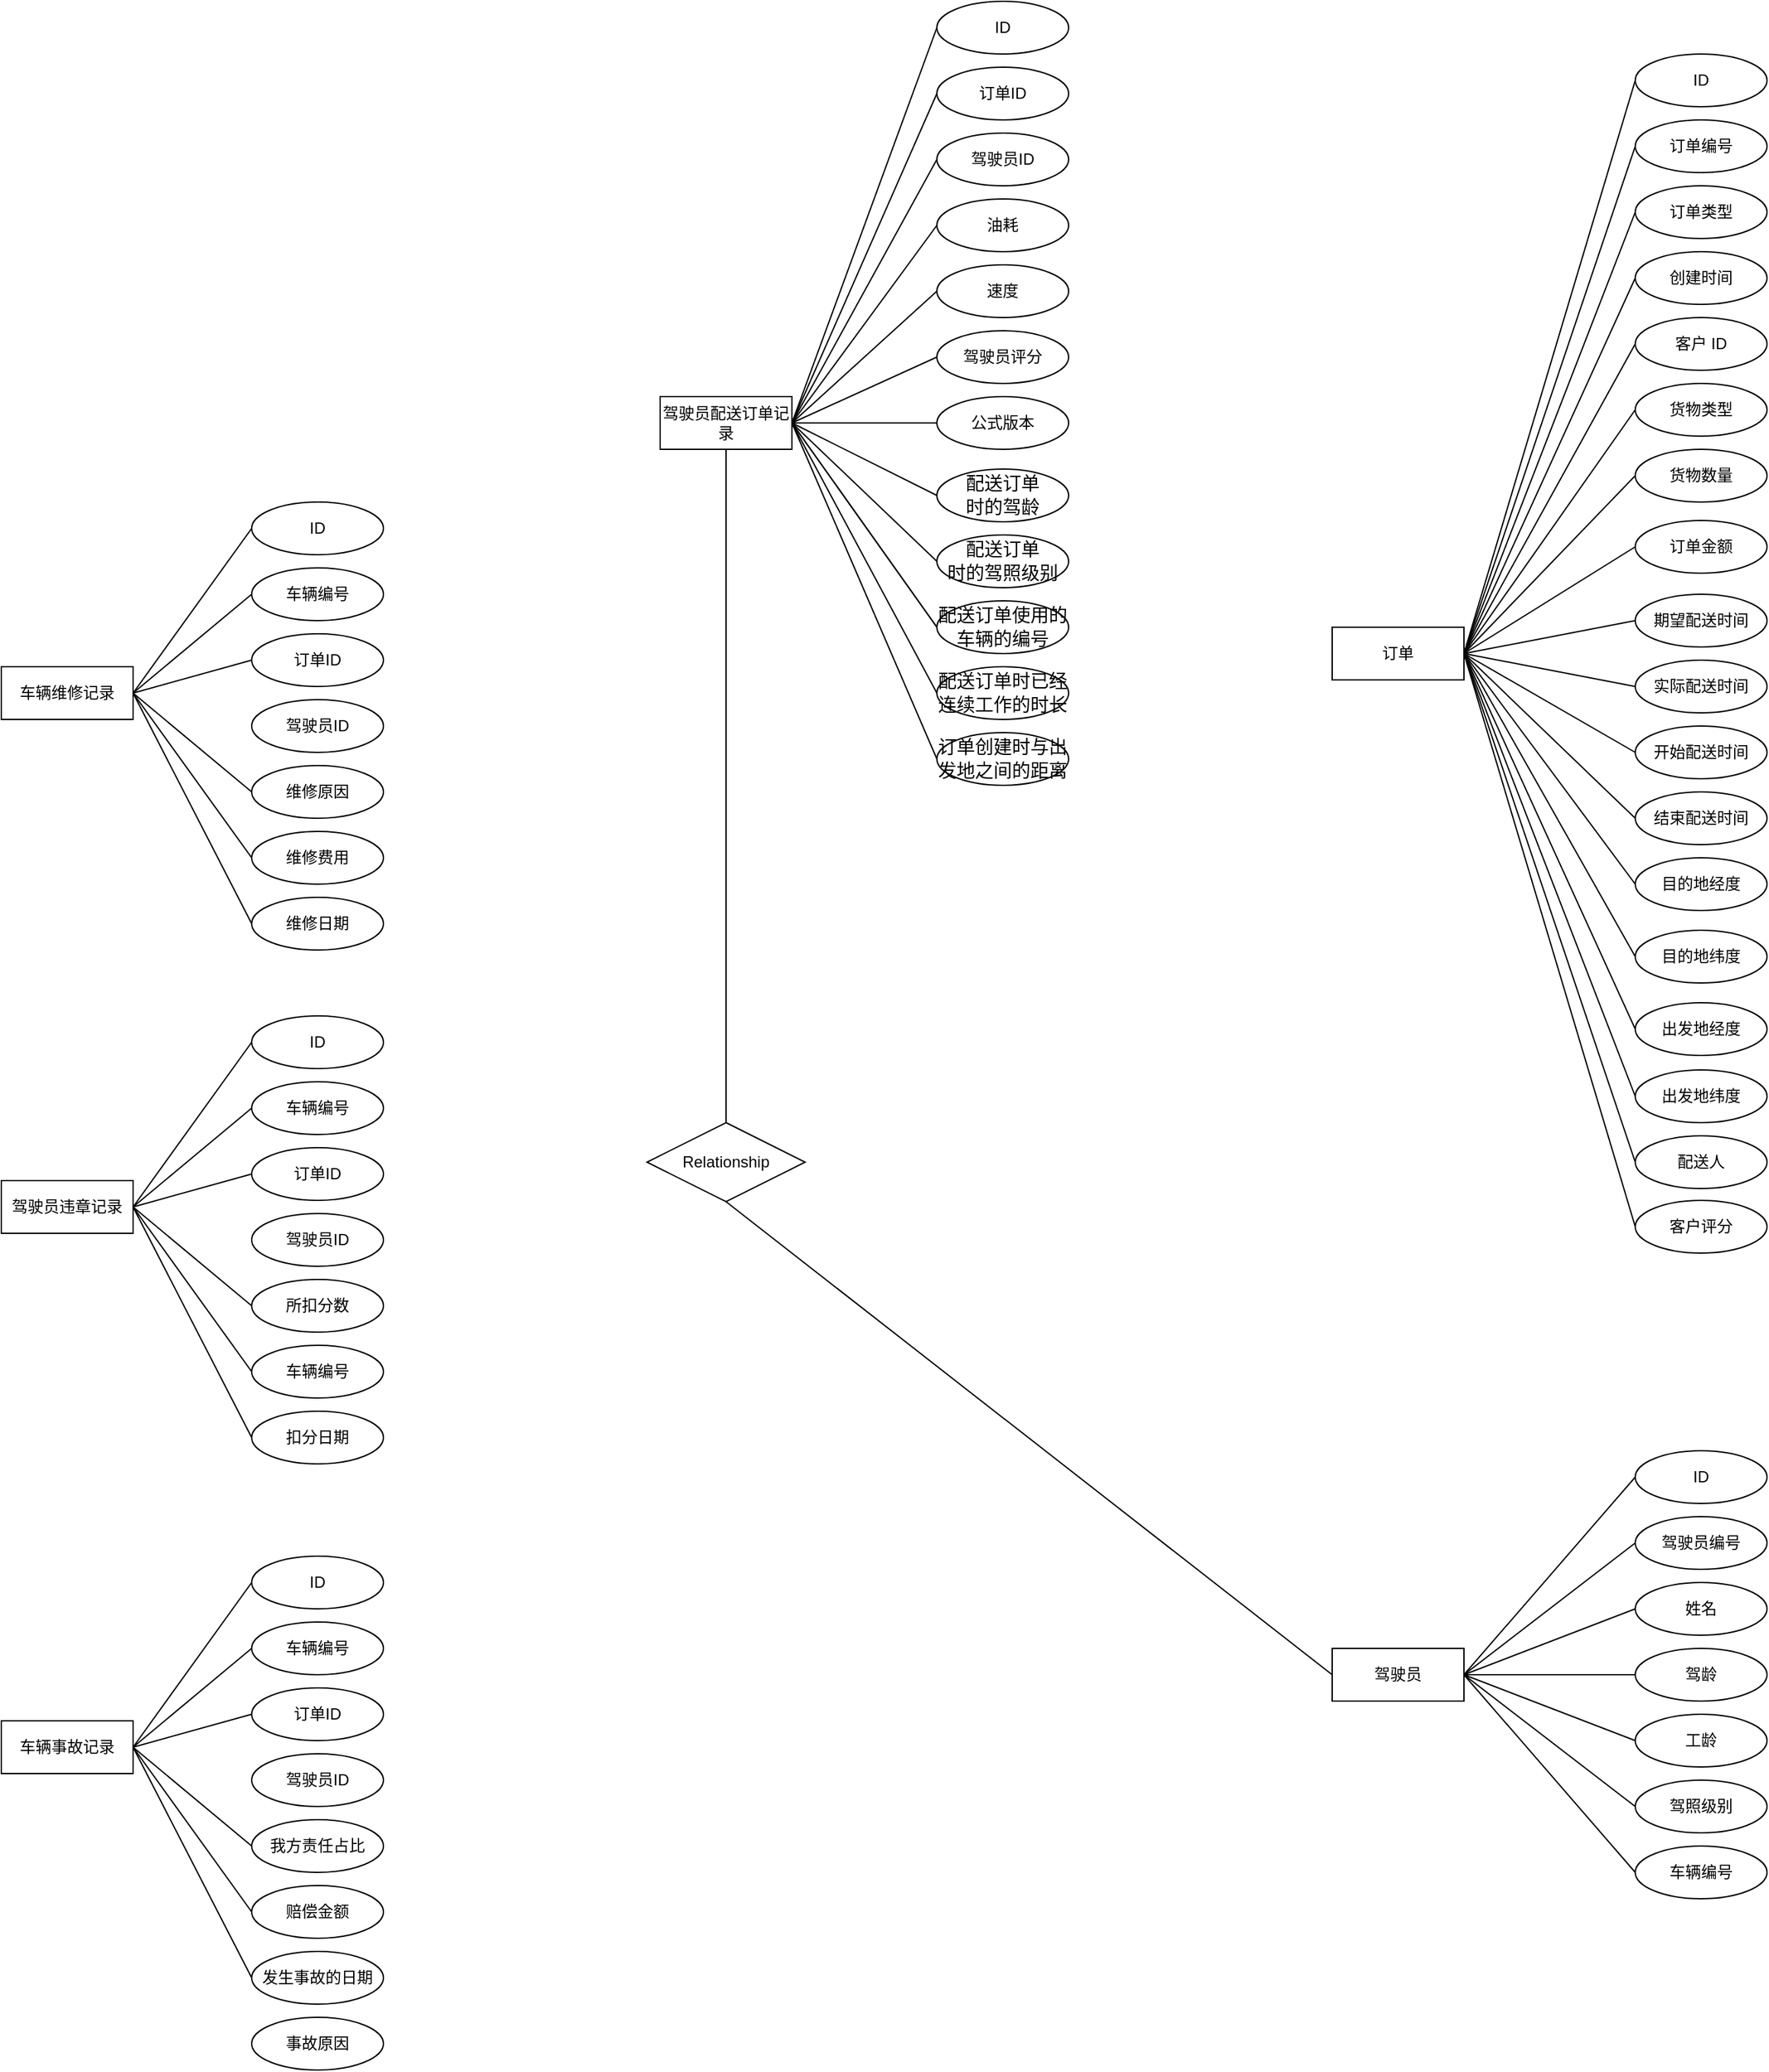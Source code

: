 <mxfile version="13.4.6" type="github">
  <diagram id="TTvSSglgLCxyG-pp4QgG" name="Page-1">
    <mxGraphModel dx="3530" dy="1754" grid="1" gridSize="10" guides="1" tooltips="1" connect="1" arrows="1" fold="1" page="1" pageScale="1" pageWidth="827" pageHeight="1169" math="0" shadow="0">
      <root>
        <mxCell id="0" />
        <mxCell id="1" parent="0" />
        <mxCell id="wChaM4UhZpYK5YsZdDve-71" value="Relationship" style="shape=rhombus;perimeter=rhombusPerimeter;whiteSpace=wrap;html=1;align=center;" vertex="1" parent="1">
          <mxGeometry x="-190" y="1001" width="120" height="60" as="geometry" />
        </mxCell>
        <mxCell id="wChaM4UhZpYK5YsZdDve-72" value="" style="endArrow=none;html=1;rounded=0;exitX=0.5;exitY=1;exitDx=0;exitDy=0;entryX=0.5;entryY=0;entryDx=0;entryDy=0;" edge="1" parent="1" source="wChaM4UhZpYK5YsZdDve-41" target="wChaM4UhZpYK5YsZdDve-71">
          <mxGeometry relative="1" as="geometry">
            <mxPoint x="-250" y="840" as="sourcePoint" />
            <mxPoint x="-90" y="840" as="targetPoint" />
          </mxGeometry>
        </mxCell>
        <mxCell id="wChaM4UhZpYK5YsZdDve-73" value="" style="endArrow=none;html=1;rounded=0;exitX=0.5;exitY=1;exitDx=0;exitDy=0;entryX=0;entryY=0.5;entryDx=0;entryDy=0;" edge="1" parent="1" source="wChaM4UhZpYK5YsZdDve-71" target="wChaM4UhZpYK5YsZdDve-1">
          <mxGeometry relative="1" as="geometry">
            <mxPoint x="-120" y="1200" as="sourcePoint" />
            <mxPoint x="40" y="1200" as="targetPoint" />
          </mxGeometry>
        </mxCell>
        <mxCell id="wChaM4UhZpYK5YsZdDve-75" value="车辆维修记录" style="whiteSpace=wrap;html=1;align=center;" vertex="1" parent="1">
          <mxGeometry x="-680" y="655" width="100" height="40" as="geometry" />
        </mxCell>
        <mxCell id="wChaM4UhZpYK5YsZdDve-77" value="" style="endArrow=none;html=1;rounded=0;entryX=0;entryY=0.5;entryDx=0;entryDy=0;exitX=1;exitY=0.5;exitDx=0;exitDy=0;" edge="1" parent="1" source="wChaM4UhZpYK5YsZdDve-75" target="wChaM4UhZpYK5YsZdDve-76">
          <mxGeometry relative="1" as="geometry">
            <mxPoint x="-630" y="780" as="sourcePoint" />
            <mxPoint x="-470" y="780" as="targetPoint" />
          </mxGeometry>
        </mxCell>
        <mxCell id="wChaM4UhZpYK5YsZdDve-85" value="" style="endArrow=none;html=1;rounded=0;entryX=0;entryY=0.5;entryDx=0;entryDy=0;exitX=1;exitY=0.5;exitDx=0;exitDy=0;" edge="1" parent="1" source="wChaM4UhZpYK5YsZdDve-75" target="wChaM4UhZpYK5YsZdDve-79">
          <mxGeometry relative="1" as="geometry">
            <mxPoint x="-660" y="680" as="sourcePoint" />
            <mxPoint x="-500" y="680" as="targetPoint" />
          </mxGeometry>
        </mxCell>
        <mxCell id="wChaM4UhZpYK5YsZdDve-86" value="" style="endArrow=none;html=1;rounded=0;entryX=0;entryY=0.5;entryDx=0;entryDy=0;exitX=1;exitY=0.5;exitDx=0;exitDy=0;" edge="1" parent="1" source="wChaM4UhZpYK5YsZdDve-75" target="wChaM4UhZpYK5YsZdDve-81">
          <mxGeometry relative="1" as="geometry">
            <mxPoint x="-680" y="680" as="sourcePoint" />
            <mxPoint x="-520" y="680" as="targetPoint" />
          </mxGeometry>
        </mxCell>
        <mxCell id="wChaM4UhZpYK5YsZdDve-87" value="" style="endArrow=none;html=1;rounded=0;entryX=0;entryY=0.5;entryDx=0;entryDy=0;exitX=1;exitY=0.5;exitDx=0;exitDy=0;" edge="1" parent="1" source="wChaM4UhZpYK5YsZdDve-75" target="wChaM4UhZpYK5YsZdDve-82">
          <mxGeometry relative="1" as="geometry">
            <mxPoint x="-660" y="690" as="sourcePoint" />
            <mxPoint x="-500" y="690" as="targetPoint" />
          </mxGeometry>
        </mxCell>
        <mxCell id="wChaM4UhZpYK5YsZdDve-88" value="" style="endArrow=none;html=1;rounded=0;entryX=0;entryY=0.5;entryDx=0;entryDy=0;exitX=1;exitY=0.5;exitDx=0;exitDy=0;" edge="1" parent="1" source="wChaM4UhZpYK5YsZdDve-75" target="wChaM4UhZpYK5YsZdDve-83">
          <mxGeometry relative="1" as="geometry">
            <mxPoint x="-670" y="750" as="sourcePoint" />
            <mxPoint x="-510" y="750" as="targetPoint" />
          </mxGeometry>
        </mxCell>
        <mxCell id="wChaM4UhZpYK5YsZdDve-89" value="" style="endArrow=none;html=1;rounded=0;entryX=0;entryY=0.5;entryDx=0;entryDy=0;exitX=1;exitY=0.5;exitDx=0;exitDy=0;" edge="1" parent="1" source="wChaM4UhZpYK5YsZdDve-75" target="wChaM4UhZpYK5YsZdDve-84">
          <mxGeometry relative="1" as="geometry">
            <mxPoint x="-700" y="790" as="sourcePoint" />
            <mxPoint x="-540" y="790" as="targetPoint" />
          </mxGeometry>
        </mxCell>
        <mxCell id="wChaM4UhZpYK5YsZdDve-90" value="" style="group" vertex="1" connectable="0" parent="1">
          <mxGeometry x="-490" y="530" width="100" height="290" as="geometry" />
        </mxCell>
        <mxCell id="wChaM4UhZpYK5YsZdDve-76" value="ID" style="ellipse;whiteSpace=wrap;html=1;align=center;fontStyle=0;" vertex="1" parent="wChaM4UhZpYK5YsZdDve-90">
          <mxGeometry width="100" height="40" as="geometry" />
        </mxCell>
        <mxCell id="wChaM4UhZpYK5YsZdDve-79" value="车辆编号" style="ellipse;whiteSpace=wrap;html=1;align=center;fontStyle=0;" vertex="1" parent="wChaM4UhZpYK5YsZdDve-90">
          <mxGeometry y="50" width="100" height="40" as="geometry" />
        </mxCell>
        <mxCell id="wChaM4UhZpYK5YsZdDve-81" value="订单ID" style="ellipse;whiteSpace=wrap;html=1;align=center;fontStyle=0;" vertex="1" parent="wChaM4UhZpYK5YsZdDve-90">
          <mxGeometry y="100" width="100" height="40" as="geometry" />
        </mxCell>
        <mxCell id="wChaM4UhZpYK5YsZdDve-105" value="驾驶员ID" style="ellipse;whiteSpace=wrap;html=1;align=center;fontStyle=0;" vertex="1" parent="wChaM4UhZpYK5YsZdDve-90">
          <mxGeometry y="150" width="100" height="40" as="geometry" />
        </mxCell>
        <mxCell id="wChaM4UhZpYK5YsZdDve-91" value="驾驶员违章记录" style="whiteSpace=wrap;html=1;align=center;" vertex="1" parent="1">
          <mxGeometry x="-680" y="1045" width="100" height="40" as="geometry" />
        </mxCell>
        <mxCell id="wChaM4UhZpYK5YsZdDve-92" value="" style="endArrow=none;html=1;rounded=0;entryX=0;entryY=0.5;entryDx=0;entryDy=0;exitX=1;exitY=0.5;exitDx=0;exitDy=0;" edge="1" source="wChaM4UhZpYK5YsZdDve-91" target="wChaM4UhZpYK5YsZdDve-99" parent="1">
          <mxGeometry relative="1" as="geometry">
            <mxPoint x="-630" y="1170" as="sourcePoint" />
            <mxPoint x="-470" y="1170" as="targetPoint" />
          </mxGeometry>
        </mxCell>
        <mxCell id="wChaM4UhZpYK5YsZdDve-93" value="" style="endArrow=none;html=1;rounded=0;entryX=0;entryY=0.5;entryDx=0;entryDy=0;exitX=1;exitY=0.5;exitDx=0;exitDy=0;" edge="1" source="wChaM4UhZpYK5YsZdDve-91" target="wChaM4UhZpYK5YsZdDve-100" parent="1">
          <mxGeometry relative="1" as="geometry">
            <mxPoint x="-660" y="1070" as="sourcePoint" />
            <mxPoint x="-500" y="1070" as="targetPoint" />
          </mxGeometry>
        </mxCell>
        <mxCell id="wChaM4UhZpYK5YsZdDve-94" value="" style="endArrow=none;html=1;rounded=0;entryX=0;entryY=0.5;entryDx=0;entryDy=0;exitX=1;exitY=0.5;exitDx=0;exitDy=0;" edge="1" source="wChaM4UhZpYK5YsZdDve-91" target="wChaM4UhZpYK5YsZdDve-101" parent="1">
          <mxGeometry relative="1" as="geometry">
            <mxPoint x="-680" y="1070" as="sourcePoint" />
            <mxPoint x="-520" y="1070" as="targetPoint" />
          </mxGeometry>
        </mxCell>
        <mxCell id="wChaM4UhZpYK5YsZdDve-95" value="" style="endArrow=none;html=1;rounded=0;entryX=0;entryY=0.5;entryDx=0;entryDy=0;exitX=1;exitY=0.5;exitDx=0;exitDy=0;" edge="1" source="wChaM4UhZpYK5YsZdDve-91" target="wChaM4UhZpYK5YsZdDve-102" parent="1">
          <mxGeometry relative="1" as="geometry">
            <mxPoint x="-660" y="1080" as="sourcePoint" />
            <mxPoint x="-500" y="1080" as="targetPoint" />
          </mxGeometry>
        </mxCell>
        <mxCell id="wChaM4UhZpYK5YsZdDve-96" value="" style="endArrow=none;html=1;rounded=0;entryX=0;entryY=0.5;entryDx=0;entryDy=0;exitX=1;exitY=0.5;exitDx=0;exitDy=0;" edge="1" source="wChaM4UhZpYK5YsZdDve-91" target="wChaM4UhZpYK5YsZdDve-103" parent="1">
          <mxGeometry relative="1" as="geometry">
            <mxPoint x="-670" y="1140" as="sourcePoint" />
            <mxPoint x="-510" y="1140" as="targetPoint" />
          </mxGeometry>
        </mxCell>
        <mxCell id="wChaM4UhZpYK5YsZdDve-97" value="" style="endArrow=none;html=1;rounded=0;entryX=0;entryY=0.5;entryDx=0;entryDy=0;exitX=1;exitY=0.5;exitDx=0;exitDy=0;" edge="1" source="wChaM4UhZpYK5YsZdDve-91" target="wChaM4UhZpYK5YsZdDve-104" parent="1">
          <mxGeometry relative="1" as="geometry">
            <mxPoint x="-700" y="1180" as="sourcePoint" />
            <mxPoint x="-540" y="1180" as="targetPoint" />
          </mxGeometry>
        </mxCell>
        <mxCell id="wChaM4UhZpYK5YsZdDve-98" value="" style="group" vertex="1" connectable="0" parent="1">
          <mxGeometry x="-490" y="920" width="100" height="290" as="geometry" />
        </mxCell>
        <mxCell id="wChaM4UhZpYK5YsZdDve-99" value="ID" style="ellipse;whiteSpace=wrap;html=1;align=center;fontStyle=0;" vertex="1" parent="wChaM4UhZpYK5YsZdDve-98">
          <mxGeometry width="100" height="40" as="geometry" />
        </mxCell>
        <mxCell id="wChaM4UhZpYK5YsZdDve-100" value="车辆编号" style="ellipse;whiteSpace=wrap;html=1;align=center;fontStyle=0;" vertex="1" parent="wChaM4UhZpYK5YsZdDve-98">
          <mxGeometry y="50" width="100" height="40" as="geometry" />
        </mxCell>
        <mxCell id="wChaM4UhZpYK5YsZdDve-101" value="订单ID" style="ellipse;whiteSpace=wrap;html=1;align=center;fontStyle=0;" vertex="1" parent="wChaM4UhZpYK5YsZdDve-98">
          <mxGeometry y="100" width="100" height="40" as="geometry" />
        </mxCell>
        <mxCell id="wChaM4UhZpYK5YsZdDve-109" value="驾驶员ID" style="ellipse;whiteSpace=wrap;html=1;align=center;fontStyle=0;" vertex="1" parent="wChaM4UhZpYK5YsZdDve-98">
          <mxGeometry y="150" width="100" height="40" as="geometry" />
        </mxCell>
        <mxCell id="wChaM4UhZpYK5YsZdDve-82" value="维修原因" style="ellipse;whiteSpace=wrap;html=1;align=center;fontStyle=0;" vertex="1" parent="1">
          <mxGeometry x="-490" y="730" width="100" height="40" as="geometry" />
        </mxCell>
        <mxCell id="wChaM4UhZpYK5YsZdDve-83" value="维修费用" style="ellipse;whiteSpace=wrap;html=1;align=center;strokeColor=#000000;" vertex="1" parent="1">
          <mxGeometry x="-490" y="780" width="100" height="40" as="geometry" />
        </mxCell>
        <mxCell id="wChaM4UhZpYK5YsZdDve-84" value="维修日期" style="ellipse;whiteSpace=wrap;html=1;align=center;strokeColor=#000000;" vertex="1" parent="1">
          <mxGeometry x="-490" y="830" width="100" height="40" as="geometry" />
        </mxCell>
        <mxCell id="wChaM4UhZpYK5YsZdDve-102" value="所扣分数" style="ellipse;whiteSpace=wrap;html=1;align=center;fontStyle=0;" vertex="1" parent="1">
          <mxGeometry x="-490" y="1120" width="100" height="40" as="geometry" />
        </mxCell>
        <mxCell id="wChaM4UhZpYK5YsZdDve-103" value="车辆编号" style="ellipse;whiteSpace=wrap;html=1;align=center;strokeColor=#000000;" vertex="1" parent="1">
          <mxGeometry x="-490" y="1170" width="100" height="40" as="geometry" />
        </mxCell>
        <mxCell id="wChaM4UhZpYK5YsZdDve-104" value="扣分日期" style="ellipse;whiteSpace=wrap;html=1;align=center;strokeColor=#000000;" vertex="1" parent="1">
          <mxGeometry x="-490" y="1220" width="100" height="40" as="geometry" />
        </mxCell>
        <mxCell id="wChaM4UhZpYK5YsZdDve-110" value="车辆事故记录" style="whiteSpace=wrap;html=1;align=center;" vertex="1" parent="1">
          <mxGeometry x="-680" y="1455" width="100" height="40" as="geometry" />
        </mxCell>
        <mxCell id="wChaM4UhZpYK5YsZdDve-111" value="" style="endArrow=none;html=1;rounded=0;entryX=0;entryY=0.5;entryDx=0;entryDy=0;exitX=1;exitY=0.5;exitDx=0;exitDy=0;" edge="1" source="wChaM4UhZpYK5YsZdDve-110" target="wChaM4UhZpYK5YsZdDve-118" parent="1">
          <mxGeometry relative="1" as="geometry">
            <mxPoint x="-630" y="1580" as="sourcePoint" />
            <mxPoint x="-470" y="1580" as="targetPoint" />
          </mxGeometry>
        </mxCell>
        <mxCell id="wChaM4UhZpYK5YsZdDve-112" value="" style="endArrow=none;html=1;rounded=0;entryX=0;entryY=0.5;entryDx=0;entryDy=0;exitX=1;exitY=0.5;exitDx=0;exitDy=0;" edge="1" source="wChaM4UhZpYK5YsZdDve-110" target="wChaM4UhZpYK5YsZdDve-119" parent="1">
          <mxGeometry relative="1" as="geometry">
            <mxPoint x="-660" y="1480" as="sourcePoint" />
            <mxPoint x="-500" y="1480" as="targetPoint" />
          </mxGeometry>
        </mxCell>
        <mxCell id="wChaM4UhZpYK5YsZdDve-113" value="" style="endArrow=none;html=1;rounded=0;entryX=0;entryY=0.5;entryDx=0;entryDy=0;exitX=1;exitY=0.5;exitDx=0;exitDy=0;" edge="1" source="wChaM4UhZpYK5YsZdDve-110" target="wChaM4UhZpYK5YsZdDve-120" parent="1">
          <mxGeometry relative="1" as="geometry">
            <mxPoint x="-680" y="1480" as="sourcePoint" />
            <mxPoint x="-520" y="1480" as="targetPoint" />
          </mxGeometry>
        </mxCell>
        <mxCell id="wChaM4UhZpYK5YsZdDve-114" value="" style="endArrow=none;html=1;rounded=0;entryX=0;entryY=0.5;entryDx=0;entryDy=0;exitX=1;exitY=0.5;exitDx=0;exitDy=0;" edge="1" source="wChaM4UhZpYK5YsZdDve-110" target="wChaM4UhZpYK5YsZdDve-122" parent="1">
          <mxGeometry relative="1" as="geometry">
            <mxPoint x="-660" y="1490" as="sourcePoint" />
            <mxPoint x="-500" y="1490" as="targetPoint" />
          </mxGeometry>
        </mxCell>
        <mxCell id="wChaM4UhZpYK5YsZdDve-115" value="" style="endArrow=none;html=1;rounded=0;entryX=0;entryY=0.5;entryDx=0;entryDy=0;exitX=1;exitY=0.5;exitDx=0;exitDy=0;" edge="1" source="wChaM4UhZpYK5YsZdDve-110" target="wChaM4UhZpYK5YsZdDve-123" parent="1">
          <mxGeometry relative="1" as="geometry">
            <mxPoint x="-670" y="1550" as="sourcePoint" />
            <mxPoint x="-510" y="1550" as="targetPoint" />
          </mxGeometry>
        </mxCell>
        <mxCell id="wChaM4UhZpYK5YsZdDve-116" value="" style="endArrow=none;html=1;rounded=0;entryX=0;entryY=0.5;entryDx=0;entryDy=0;exitX=1;exitY=0.5;exitDx=0;exitDy=0;" edge="1" source="wChaM4UhZpYK5YsZdDve-110" target="wChaM4UhZpYK5YsZdDve-124" parent="1">
          <mxGeometry relative="1" as="geometry">
            <mxPoint x="-700" y="1590" as="sourcePoint" />
            <mxPoint x="-540" y="1590" as="targetPoint" />
          </mxGeometry>
        </mxCell>
        <mxCell id="wChaM4UhZpYK5YsZdDve-117" value="" style="group" vertex="1" connectable="0" parent="1">
          <mxGeometry x="-490" y="1330" width="100" height="290" as="geometry" />
        </mxCell>
        <mxCell id="wChaM4UhZpYK5YsZdDve-118" value="ID" style="ellipse;whiteSpace=wrap;html=1;align=center;fontStyle=0;" vertex="1" parent="wChaM4UhZpYK5YsZdDve-117">
          <mxGeometry width="100" height="40" as="geometry" />
        </mxCell>
        <mxCell id="wChaM4UhZpYK5YsZdDve-119" value="车辆编号" style="ellipse;whiteSpace=wrap;html=1;align=center;fontStyle=0;" vertex="1" parent="wChaM4UhZpYK5YsZdDve-117">
          <mxGeometry y="50" width="100" height="40" as="geometry" />
        </mxCell>
        <mxCell id="wChaM4UhZpYK5YsZdDve-120" value="订单ID" style="ellipse;whiteSpace=wrap;html=1;align=center;fontStyle=0;" vertex="1" parent="wChaM4UhZpYK5YsZdDve-117">
          <mxGeometry y="100" width="100" height="40" as="geometry" />
        </mxCell>
        <mxCell id="wChaM4UhZpYK5YsZdDve-121" value="驾驶员ID" style="ellipse;whiteSpace=wrap;html=1;align=center;fontStyle=0;" vertex="1" parent="wChaM4UhZpYK5YsZdDve-117">
          <mxGeometry y="150" width="100" height="40" as="geometry" />
        </mxCell>
        <mxCell id="wChaM4UhZpYK5YsZdDve-122" value="我方责任占比" style="ellipse;whiteSpace=wrap;html=1;align=center;fontStyle=0;" vertex="1" parent="1">
          <mxGeometry x="-490" y="1530" width="100" height="40" as="geometry" />
        </mxCell>
        <mxCell id="wChaM4UhZpYK5YsZdDve-123" value="赔偿金额" style="ellipse;whiteSpace=wrap;html=1;align=center;strokeColor=#000000;" vertex="1" parent="1">
          <mxGeometry x="-490" y="1580" width="100" height="40" as="geometry" />
        </mxCell>
        <mxCell id="wChaM4UhZpYK5YsZdDve-124" value="发生事故的日期" style="ellipse;whiteSpace=wrap;html=1;align=center;strokeColor=#000000;" vertex="1" parent="1">
          <mxGeometry x="-490" y="1630" width="100" height="40" as="geometry" />
        </mxCell>
        <mxCell id="wChaM4UhZpYK5YsZdDve-125" value="事故原因" style="ellipse;whiteSpace=wrap;html=1;align=center;strokeColor=#000000;" vertex="1" parent="1">
          <mxGeometry x="-490" y="1680" width="100" height="40" as="geometry" />
        </mxCell>
        <mxCell id="wChaM4UhZpYK5YsZdDve-126" value="" style="group" vertex="1" connectable="0" parent="1">
          <mxGeometry x="330" y="190" width="330" height="910" as="geometry" />
        </mxCell>
        <mxCell id="HI6NWuzhiFTGf4Nthjht-1" value="订单" style="whiteSpace=wrap;html=1;align=center;" parent="wChaM4UhZpYK5YsZdDve-126" vertex="1">
          <mxGeometry y="435" width="100" height="40" as="geometry" />
        </mxCell>
        <mxCell id="HI6NWuzhiFTGf4Nthjht-20" value="" style="endArrow=none;html=1;rounded=0;exitX=1;exitY=0.5;exitDx=0;exitDy=0;entryX=0;entryY=0.5;entryDx=0;entryDy=0;" parent="wChaM4UhZpYK5YsZdDve-126" source="HI6NWuzhiFTGf4Nthjht-1" target="HI6NWuzhiFTGf4Nthjht-2" edge="1">
          <mxGeometry relative="1" as="geometry">
            <mxPoint y="200" as="sourcePoint" />
            <mxPoint x="160" y="200" as="targetPoint" />
          </mxGeometry>
        </mxCell>
        <mxCell id="HI6NWuzhiFTGf4Nthjht-23" value="" style="endArrow=none;html=1;rounded=0;entryX=0;entryY=0.5;entryDx=0;entryDy=0;exitX=1;exitY=0.5;exitDx=0;exitDy=0;" parent="wChaM4UhZpYK5YsZdDve-126" source="HI6NWuzhiFTGf4Nthjht-1" target="HI6NWuzhiFTGf4Nthjht-3" edge="1">
          <mxGeometry relative="1" as="geometry">
            <mxPoint x="60" y="90" as="sourcePoint" />
            <mxPoint x="220" y="90" as="targetPoint" />
          </mxGeometry>
        </mxCell>
        <mxCell id="HI6NWuzhiFTGf4Nthjht-26" value="" style="endArrow=none;html=1;rounded=0;exitX=1;exitY=0.5;exitDx=0;exitDy=0;entryX=0;entryY=0.5;entryDx=0;entryDy=0;" parent="wChaM4UhZpYK5YsZdDve-126" source="HI6NWuzhiFTGf4Nthjht-1" target="HI6NWuzhiFTGf4Nthjht-4" edge="1">
          <mxGeometry relative="1" as="geometry">
            <mxPoint x="70" y="160" as="sourcePoint" />
            <mxPoint x="230" y="160" as="targetPoint" />
          </mxGeometry>
        </mxCell>
        <mxCell id="HI6NWuzhiFTGf4Nthjht-27" value="" style="endArrow=none;html=1;rounded=0;exitX=1;exitY=0.5;exitDx=0;exitDy=0;entryX=0;entryY=0.5;entryDx=0;entryDy=0;" parent="wChaM4UhZpYK5YsZdDve-126" source="HI6NWuzhiFTGf4Nthjht-1" target="HI6NWuzhiFTGf4Nthjht-5" edge="1">
          <mxGeometry relative="1" as="geometry">
            <mxPoint x="70" y="230" as="sourcePoint" />
            <mxPoint x="230" y="230" as="targetPoint" />
          </mxGeometry>
        </mxCell>
        <mxCell id="HI6NWuzhiFTGf4Nthjht-28" value="" style="endArrow=none;html=1;rounded=0;exitX=1;exitY=0.5;exitDx=0;exitDy=0;entryX=0;entryY=0.5;entryDx=0;entryDy=0;" parent="wChaM4UhZpYK5YsZdDve-126" source="HI6NWuzhiFTGf4Nthjht-1" target="HI6NWuzhiFTGf4Nthjht-6" edge="1">
          <mxGeometry relative="1" as="geometry">
            <mxPoint x="70" y="300" as="sourcePoint" />
            <mxPoint x="230" y="300" as="targetPoint" />
          </mxGeometry>
        </mxCell>
        <mxCell id="HI6NWuzhiFTGf4Nthjht-29" value="" style="endArrow=none;html=1;rounded=0;entryX=0;entryY=0.5;entryDx=0;entryDy=0;exitX=1;exitY=0.5;exitDx=0;exitDy=0;" parent="wChaM4UhZpYK5YsZdDve-126" source="HI6NWuzhiFTGf4Nthjht-1" target="HI6NWuzhiFTGf4Nthjht-7" edge="1">
          <mxGeometry relative="1" as="geometry">
            <mxPoint x="60" y="370" as="sourcePoint" />
            <mxPoint x="220" y="370" as="targetPoint" />
          </mxGeometry>
        </mxCell>
        <mxCell id="HI6NWuzhiFTGf4Nthjht-30" value="" style="endArrow=none;html=1;rounded=0;exitX=1;exitY=0.5;exitDx=0;exitDy=0;entryX=0;entryY=0.5;entryDx=0;entryDy=0;" parent="wChaM4UhZpYK5YsZdDve-126" source="HI6NWuzhiFTGf4Nthjht-1" target="HI6NWuzhiFTGf4Nthjht-8" edge="1">
          <mxGeometry relative="1" as="geometry">
            <mxPoint x="70" y="440" as="sourcePoint" />
            <mxPoint x="230" y="440" as="targetPoint" />
          </mxGeometry>
        </mxCell>
        <mxCell id="HI6NWuzhiFTGf4Nthjht-31" value="" style="endArrow=none;html=1;rounded=0;exitX=1;exitY=0.5;exitDx=0;exitDy=0;entryX=0;entryY=0.5;entryDx=0;entryDy=0;" parent="wChaM4UhZpYK5YsZdDve-126" source="HI6NWuzhiFTGf4Nthjht-1" target="HI6NWuzhiFTGf4Nthjht-9" edge="1">
          <mxGeometry relative="1" as="geometry">
            <mxPoint x="70" y="510" as="sourcePoint" />
            <mxPoint x="230" y="510" as="targetPoint" />
          </mxGeometry>
        </mxCell>
        <mxCell id="HI6NWuzhiFTGf4Nthjht-32" value="" style="endArrow=none;html=1;rounded=0;exitX=1;exitY=0.5;exitDx=0;exitDy=0;entryX=0;entryY=0.5;entryDx=0;entryDy=0;" parent="wChaM4UhZpYK5YsZdDve-126" source="HI6NWuzhiFTGf4Nthjht-1" target="HI6NWuzhiFTGf4Nthjht-10" edge="1">
          <mxGeometry relative="1" as="geometry">
            <mxPoint x="70" y="590" as="sourcePoint" />
            <mxPoint x="230" y="590" as="targetPoint" />
          </mxGeometry>
        </mxCell>
        <mxCell id="HI6NWuzhiFTGf4Nthjht-33" value="" style="endArrow=none;html=1;rounded=0;exitX=1;exitY=0.5;exitDx=0;exitDy=0;entryX=0;entryY=0.5;entryDx=0;entryDy=0;" parent="wChaM4UhZpYK5YsZdDve-126" source="HI6NWuzhiFTGf4Nthjht-1" target="HI6NWuzhiFTGf4Nthjht-11" edge="1">
          <mxGeometry relative="1" as="geometry">
            <mxPoint x="70" y="670" as="sourcePoint" />
            <mxPoint x="230" y="670" as="targetPoint" />
          </mxGeometry>
        </mxCell>
        <mxCell id="HI6NWuzhiFTGf4Nthjht-34" value="" style="endArrow=none;html=1;rounded=0;exitX=1;exitY=0.5;exitDx=0;exitDy=0;entryX=0;entryY=0.5;entryDx=0;entryDy=0;" parent="wChaM4UhZpYK5YsZdDve-126" source="HI6NWuzhiFTGf4Nthjht-1" target="HI6NWuzhiFTGf4Nthjht-12" edge="1">
          <mxGeometry relative="1" as="geometry">
            <mxPoint x="70" y="740" as="sourcePoint" />
            <mxPoint x="230" y="740" as="targetPoint" />
          </mxGeometry>
        </mxCell>
        <mxCell id="HI6NWuzhiFTGf4Nthjht-35" value="" style="endArrow=none;html=1;rounded=0;exitX=1;exitY=0.5;exitDx=0;exitDy=0;entryX=0;entryY=0.5;entryDx=0;entryDy=0;" parent="wChaM4UhZpYK5YsZdDve-126" source="HI6NWuzhiFTGf4Nthjht-1" target="HI6NWuzhiFTGf4Nthjht-13" edge="1">
          <mxGeometry relative="1" as="geometry">
            <mxPoint x="70" y="810" as="sourcePoint" />
            <mxPoint x="230" y="810" as="targetPoint" />
          </mxGeometry>
        </mxCell>
        <mxCell id="HI6NWuzhiFTGf4Nthjht-36" value="" style="endArrow=none;html=1;rounded=0;exitX=1;exitY=0.5;exitDx=0;exitDy=0;entryX=0;entryY=0.5;entryDx=0;entryDy=0;" parent="wChaM4UhZpYK5YsZdDve-126" source="HI6NWuzhiFTGf4Nthjht-1" target="HI6NWuzhiFTGf4Nthjht-14" edge="1">
          <mxGeometry relative="1" as="geometry">
            <mxPoint x="70" y="880" as="sourcePoint" />
            <mxPoint x="230" y="880" as="targetPoint" />
          </mxGeometry>
        </mxCell>
        <mxCell id="HI6NWuzhiFTGf4Nthjht-37" value="" style="endArrow=none;html=1;rounded=0;exitX=1;exitY=0.5;exitDx=0;exitDy=0;entryX=0;entryY=0.5;entryDx=0;entryDy=0;" parent="wChaM4UhZpYK5YsZdDve-126" source="HI6NWuzhiFTGf4Nthjht-1" target="HI6NWuzhiFTGf4Nthjht-15" edge="1">
          <mxGeometry relative="1" as="geometry">
            <mxPoint x="70" y="950" as="sourcePoint" />
            <mxPoint x="230" y="950" as="targetPoint" />
          </mxGeometry>
        </mxCell>
        <mxCell id="HI6NWuzhiFTGf4Nthjht-38" value="" style="endArrow=none;html=1;rounded=0;entryX=0;entryY=0.5;entryDx=0;entryDy=0;exitX=1;exitY=0.5;exitDx=0;exitDy=0;" parent="wChaM4UhZpYK5YsZdDve-126" source="HI6NWuzhiFTGf4Nthjht-1" target="HI6NWuzhiFTGf4Nthjht-16" edge="1">
          <mxGeometry relative="1" as="geometry">
            <mxPoint x="70" y="1020" as="sourcePoint" />
            <mxPoint x="230" y="1020" as="targetPoint" />
          </mxGeometry>
        </mxCell>
        <mxCell id="HI6NWuzhiFTGf4Nthjht-39" value="" style="endArrow=none;html=1;rounded=0;entryX=0;entryY=0.5;entryDx=0;entryDy=0;exitX=1;exitY=0.5;exitDx=0;exitDy=0;" parent="wChaM4UhZpYK5YsZdDve-126" source="HI6NWuzhiFTGf4Nthjht-1" target="HI6NWuzhiFTGf4Nthjht-17" edge="1">
          <mxGeometry relative="1" as="geometry">
            <mxPoint x="40" y="790" as="sourcePoint" />
            <mxPoint x="200" y="790" as="targetPoint" />
          </mxGeometry>
        </mxCell>
        <mxCell id="HI6NWuzhiFTGf4Nthjht-40" value="" style="endArrow=none;html=1;rounded=0;entryX=0;entryY=0.5;entryDx=0;entryDy=0;exitX=1;exitY=0.5;exitDx=0;exitDy=0;" parent="wChaM4UhZpYK5YsZdDve-126" source="HI6NWuzhiFTGf4Nthjht-1" target="HI6NWuzhiFTGf4Nthjht-18" edge="1">
          <mxGeometry relative="1" as="geometry">
            <mxPoint x="30" y="830" as="sourcePoint" />
            <mxPoint x="190" y="830" as="targetPoint" />
          </mxGeometry>
        </mxCell>
        <mxCell id="HI6NWuzhiFTGf4Nthjht-41" value="" style="endArrow=none;html=1;rounded=0;entryX=0;entryY=0.5;entryDx=0;entryDy=0;exitX=1;exitY=0.5;exitDx=0;exitDy=0;" parent="wChaM4UhZpYK5YsZdDve-126" source="HI6NWuzhiFTGf4Nthjht-1" target="HI6NWuzhiFTGf4Nthjht-19" edge="1">
          <mxGeometry relative="1" as="geometry">
            <mxPoint y="880" as="sourcePoint" />
            <mxPoint x="160" y="880" as="targetPoint" />
          </mxGeometry>
        </mxCell>
        <mxCell id="wChaM4UhZpYK5YsZdDve-39" value="" style="group" vertex="1" connectable="0" parent="wChaM4UhZpYK5YsZdDve-126">
          <mxGeometry x="230" width="100" height="910" as="geometry" />
        </mxCell>
        <mxCell id="HI6NWuzhiFTGf4Nthjht-2" value="ID" style="ellipse;whiteSpace=wrap;html=1;align=center;flipV=1;" parent="wChaM4UhZpYK5YsZdDve-39" vertex="1">
          <mxGeometry width="100" height="40" as="geometry" />
        </mxCell>
        <mxCell id="HI6NWuzhiFTGf4Nthjht-3" value="订单编号" style="ellipse;whiteSpace=wrap;html=1;align=center;flipV=1;" parent="wChaM4UhZpYK5YsZdDve-39" vertex="1">
          <mxGeometry y="50" width="100" height="40" as="geometry" />
        </mxCell>
        <mxCell id="HI6NWuzhiFTGf4Nthjht-4" value="订单类型" style="ellipse;whiteSpace=wrap;html=1;align=center;flipV=1;" parent="wChaM4UhZpYK5YsZdDve-39" vertex="1">
          <mxGeometry y="100" width="100" height="40" as="geometry" />
        </mxCell>
        <mxCell id="HI6NWuzhiFTGf4Nthjht-5" value="创建时间" style="ellipse;whiteSpace=wrap;html=1;align=center;flipV=1;" parent="wChaM4UhZpYK5YsZdDve-39" vertex="1">
          <mxGeometry y="150" width="100" height="40" as="geometry" />
        </mxCell>
        <mxCell id="HI6NWuzhiFTGf4Nthjht-6" value="客户 ID" style="ellipse;whiteSpace=wrap;html=1;align=center;flipV=1;" parent="wChaM4UhZpYK5YsZdDve-39" vertex="1">
          <mxGeometry y="200" width="100" height="40" as="geometry" />
        </mxCell>
        <mxCell id="HI6NWuzhiFTGf4Nthjht-7" value="货物类型" style="ellipse;whiteSpace=wrap;html=1;align=center;flipV=1;" parent="wChaM4UhZpYK5YsZdDve-39" vertex="1">
          <mxGeometry y="250" width="100" height="40" as="geometry" />
        </mxCell>
        <mxCell id="HI6NWuzhiFTGf4Nthjht-8" value="货物数量" style="ellipse;whiteSpace=wrap;html=1;align=center;flipV=1;" parent="wChaM4UhZpYK5YsZdDve-39" vertex="1">
          <mxGeometry y="300" width="100" height="40" as="geometry" />
        </mxCell>
        <mxCell id="HI6NWuzhiFTGf4Nthjht-9" value="订单金额" style="ellipse;whiteSpace=wrap;html=1;align=center;flipV=1;" parent="wChaM4UhZpYK5YsZdDve-39" vertex="1">
          <mxGeometry y="354" width="100" height="40" as="geometry" />
        </mxCell>
        <mxCell id="HI6NWuzhiFTGf4Nthjht-10" value="期望配送时间" style="ellipse;whiteSpace=wrap;html=1;align=center;flipV=1;" parent="wChaM4UhZpYK5YsZdDve-39" vertex="1">
          <mxGeometry y="410" width="100" height="40" as="geometry" />
        </mxCell>
        <mxCell id="HI6NWuzhiFTGf4Nthjht-11" value="实际配送时间" style="ellipse;whiteSpace=wrap;html=1;align=center;flipV=1;" parent="wChaM4UhZpYK5YsZdDve-39" vertex="1">
          <mxGeometry y="460" width="100" height="40" as="geometry" />
        </mxCell>
        <mxCell id="HI6NWuzhiFTGf4Nthjht-12" value="开始配送时间" style="ellipse;whiteSpace=wrap;html=1;align=center;flipV=1;" parent="wChaM4UhZpYK5YsZdDve-39" vertex="1">
          <mxGeometry y="510" width="100" height="40" as="geometry" />
        </mxCell>
        <mxCell id="HI6NWuzhiFTGf4Nthjht-13" value="结束配送时间" style="ellipse;whiteSpace=wrap;html=1;align=center;flipV=1;" parent="wChaM4UhZpYK5YsZdDve-39" vertex="1">
          <mxGeometry y="560" width="100" height="40" as="geometry" />
        </mxCell>
        <mxCell id="HI6NWuzhiFTGf4Nthjht-14" value="目的地经度" style="ellipse;whiteSpace=wrap;html=1;align=center;flipV=1;" parent="wChaM4UhZpYK5YsZdDve-39" vertex="1">
          <mxGeometry y="610" width="100" height="40" as="geometry" />
        </mxCell>
        <mxCell id="HI6NWuzhiFTGf4Nthjht-15" value="目的地纬度" style="ellipse;whiteSpace=wrap;html=1;align=center;flipV=1;" parent="wChaM4UhZpYK5YsZdDve-39" vertex="1">
          <mxGeometry y="665" width="100" height="40" as="geometry" />
        </mxCell>
        <mxCell id="HI6NWuzhiFTGf4Nthjht-16" value="出发地经度" style="ellipse;whiteSpace=wrap;html=1;align=center;flipV=1;" parent="wChaM4UhZpYK5YsZdDve-39" vertex="1">
          <mxGeometry y="720" width="100" height="40" as="geometry" />
        </mxCell>
        <mxCell id="HI6NWuzhiFTGf4Nthjht-17" value="出发地纬度" style="ellipse;whiteSpace=wrap;html=1;align=center;flipV=1;" parent="wChaM4UhZpYK5YsZdDve-39" vertex="1">
          <mxGeometry y="771" width="100" height="40" as="geometry" />
        </mxCell>
        <mxCell id="HI6NWuzhiFTGf4Nthjht-18" value="配送人" style="ellipse;whiteSpace=wrap;html=1;align=center;flipV=1;" parent="wChaM4UhZpYK5YsZdDve-39" vertex="1">
          <mxGeometry y="821" width="100" height="40" as="geometry" />
        </mxCell>
        <mxCell id="HI6NWuzhiFTGf4Nthjht-19" value="客户评分" style="ellipse;whiteSpace=wrap;html=1;align=center;flipV=1;" parent="wChaM4UhZpYK5YsZdDve-39" vertex="1">
          <mxGeometry y="870" width="100" height="40" as="geometry" />
        </mxCell>
        <mxCell id="wChaM4UhZpYK5YsZdDve-127" value="" style="group" vertex="1" connectable="0" parent="1">
          <mxGeometry x="330" y="1250" width="330" height="340" as="geometry" />
        </mxCell>
        <mxCell id="wChaM4UhZpYK5YsZdDve-74" value="" style="group" vertex="1" connectable="0" parent="wChaM4UhZpYK5YsZdDve-127">
          <mxGeometry width="330" height="340" as="geometry" />
        </mxCell>
        <mxCell id="wChaM4UhZpYK5YsZdDve-1" value="驾驶员" style="whiteSpace=wrap;html=1;align=center;" vertex="1" parent="wChaM4UhZpYK5YsZdDve-74">
          <mxGeometry y="150" width="100" height="40" as="geometry" />
        </mxCell>
        <mxCell id="wChaM4UhZpYK5YsZdDve-20" value="" style="endArrow=none;html=1;rounded=0;exitX=1;exitY=0.5;exitDx=0;exitDy=0;entryX=0;entryY=0.5;entryDx=0;entryDy=0;" edge="1" source="wChaM4UhZpYK5YsZdDve-1" target="wChaM4UhZpYK5YsZdDve-2" parent="wChaM4UhZpYK5YsZdDve-74">
          <mxGeometry relative="1" as="geometry">
            <mxPoint x="50" y="200" as="sourcePoint" />
            <mxPoint x="210" y="200" as="targetPoint" />
          </mxGeometry>
        </mxCell>
        <mxCell id="wChaM4UhZpYK5YsZdDve-21" value="" style="endArrow=none;html=1;rounded=0;entryX=0;entryY=0.5;entryDx=0;entryDy=0;exitX=1;exitY=0.5;exitDx=0;exitDy=0;" edge="1" source="wChaM4UhZpYK5YsZdDve-1" target="wChaM4UhZpYK5YsZdDve-3" parent="wChaM4UhZpYK5YsZdDve-74">
          <mxGeometry relative="1" as="geometry">
            <mxPoint x="110" y="90" as="sourcePoint" />
            <mxPoint x="270" y="90" as="targetPoint" />
          </mxGeometry>
        </mxCell>
        <mxCell id="wChaM4UhZpYK5YsZdDve-22" value="" style="endArrow=none;html=1;rounded=0;exitX=1;exitY=0.5;exitDx=0;exitDy=0;entryX=0;entryY=0.5;entryDx=0;entryDy=0;" edge="1" source="wChaM4UhZpYK5YsZdDve-1" target="wChaM4UhZpYK5YsZdDve-4" parent="wChaM4UhZpYK5YsZdDve-74">
          <mxGeometry relative="1" as="geometry">
            <mxPoint x="120" y="160" as="sourcePoint" />
            <mxPoint x="280" y="160" as="targetPoint" />
          </mxGeometry>
        </mxCell>
        <mxCell id="wChaM4UhZpYK5YsZdDve-23" value="" style="endArrow=none;html=1;rounded=0;exitX=1;exitY=0.5;exitDx=0;exitDy=0;entryX=0;entryY=0.5;entryDx=0;entryDy=0;" edge="1" source="wChaM4UhZpYK5YsZdDve-1" target="wChaM4UhZpYK5YsZdDve-5" parent="wChaM4UhZpYK5YsZdDve-74">
          <mxGeometry relative="1" as="geometry">
            <mxPoint x="120" y="230" as="sourcePoint" />
            <mxPoint x="280" y="230" as="targetPoint" />
          </mxGeometry>
        </mxCell>
        <mxCell id="wChaM4UhZpYK5YsZdDve-24" value="" style="endArrow=none;html=1;rounded=0;exitX=1;exitY=0.5;exitDx=0;exitDy=0;entryX=0;entryY=0.5;entryDx=0;entryDy=0;" edge="1" source="wChaM4UhZpYK5YsZdDve-1" target="wChaM4UhZpYK5YsZdDve-6" parent="wChaM4UhZpYK5YsZdDve-74">
          <mxGeometry relative="1" as="geometry">
            <mxPoint x="120" y="300" as="sourcePoint" />
            <mxPoint x="280" y="300" as="targetPoint" />
          </mxGeometry>
        </mxCell>
        <mxCell id="wChaM4UhZpYK5YsZdDve-25" value="" style="endArrow=none;html=1;rounded=0;entryX=0;entryY=0.5;entryDx=0;entryDy=0;exitX=1;exitY=0.5;exitDx=0;exitDy=0;" edge="1" source="wChaM4UhZpYK5YsZdDve-1" target="wChaM4UhZpYK5YsZdDve-7" parent="wChaM4UhZpYK5YsZdDve-74">
          <mxGeometry relative="1" as="geometry">
            <mxPoint x="110" y="370" as="sourcePoint" />
            <mxPoint x="270" y="370" as="targetPoint" />
          </mxGeometry>
        </mxCell>
        <mxCell id="wChaM4UhZpYK5YsZdDve-26" value="" style="endArrow=none;html=1;rounded=0;exitX=1;exitY=0.5;exitDx=0;exitDy=0;entryX=0;entryY=0.5;entryDx=0;entryDy=0;" edge="1" source="wChaM4UhZpYK5YsZdDve-1" target="wChaM4UhZpYK5YsZdDve-8" parent="wChaM4UhZpYK5YsZdDve-74">
          <mxGeometry relative="1" as="geometry">
            <mxPoint x="120" y="440" as="sourcePoint" />
            <mxPoint x="280" y="440" as="targetPoint" />
          </mxGeometry>
        </mxCell>
        <mxCell id="wChaM4UhZpYK5YsZdDve-38" value="" style="group" vertex="1" connectable="0" parent="wChaM4UhZpYK5YsZdDve-74">
          <mxGeometry x="230" width="100" height="340" as="geometry" />
        </mxCell>
        <mxCell id="wChaM4UhZpYK5YsZdDve-2" value="ID" style="ellipse;whiteSpace=wrap;html=1;align=center;flipV=1;" vertex="1" parent="wChaM4UhZpYK5YsZdDve-38">
          <mxGeometry width="100" height="40" as="geometry" />
        </mxCell>
        <mxCell id="wChaM4UhZpYK5YsZdDve-3" value="驾驶员编号" style="ellipse;whiteSpace=wrap;html=1;align=center;flipV=1;" vertex="1" parent="wChaM4UhZpYK5YsZdDve-38">
          <mxGeometry y="50" width="100" height="40" as="geometry" />
        </mxCell>
        <mxCell id="wChaM4UhZpYK5YsZdDve-4" value="姓名" style="ellipse;whiteSpace=wrap;html=1;align=center;flipV=1;" vertex="1" parent="wChaM4UhZpYK5YsZdDve-38">
          <mxGeometry y="100" width="100" height="40" as="geometry" />
        </mxCell>
        <mxCell id="wChaM4UhZpYK5YsZdDve-5" value="驾龄" style="ellipse;whiteSpace=wrap;html=1;align=center;flipV=1;" vertex="1" parent="wChaM4UhZpYK5YsZdDve-38">
          <mxGeometry y="150" width="100" height="40" as="geometry" />
        </mxCell>
        <mxCell id="wChaM4UhZpYK5YsZdDve-6" value="工龄" style="ellipse;whiteSpace=wrap;html=1;align=center;flipV=1;" vertex="1" parent="wChaM4UhZpYK5YsZdDve-38">
          <mxGeometry y="200" width="100" height="40" as="geometry" />
        </mxCell>
        <mxCell id="wChaM4UhZpYK5YsZdDve-7" value="驾照级别" style="ellipse;whiteSpace=wrap;html=1;align=center;flipV=1;" vertex="1" parent="wChaM4UhZpYK5YsZdDve-38">
          <mxGeometry y="250" width="100" height="40" as="geometry" />
        </mxCell>
        <mxCell id="wChaM4UhZpYK5YsZdDve-8" value="车辆编号" style="ellipse;whiteSpace=wrap;html=1;align=center;flipV=1;" vertex="1" parent="wChaM4UhZpYK5YsZdDve-38">
          <mxGeometry y="300" width="100" height="40" as="geometry" />
        </mxCell>
        <mxCell id="wChaM4UhZpYK5YsZdDve-129" value="" style="group" vertex="1" connectable="0" parent="1">
          <mxGeometry x="-180" y="150" width="310" height="595" as="geometry" />
        </mxCell>
        <mxCell id="wChaM4UhZpYK5YsZdDve-70" value="" style="group" vertex="1" connectable="0" parent="wChaM4UhZpYK5YsZdDve-129">
          <mxGeometry width="310" height="595" as="geometry" />
        </mxCell>
        <mxCell id="wChaM4UhZpYK5YsZdDve-41" value="驾驶员配送订单记录" style="whiteSpace=wrap;html=1;align=center;" vertex="1" parent="wChaM4UhZpYK5YsZdDve-70">
          <mxGeometry y="300" width="100" height="40" as="geometry" />
        </mxCell>
        <mxCell id="wChaM4UhZpYK5YsZdDve-42" value="" style="endArrow=none;html=1;rounded=0;exitX=1;exitY=0.5;exitDx=0;exitDy=0;entryX=0;entryY=0.5;entryDx=0;entryDy=0;" edge="1" source="wChaM4UhZpYK5YsZdDve-41" target="wChaM4UhZpYK5YsZdDve-50" parent="wChaM4UhZpYK5YsZdDve-70">
          <mxGeometry relative="1" as="geometry">
            <mxPoint x="30" y="200" as="sourcePoint" />
            <mxPoint x="190" y="200" as="targetPoint" />
          </mxGeometry>
        </mxCell>
        <mxCell id="wChaM4UhZpYK5YsZdDve-43" value="" style="endArrow=none;html=1;rounded=0;entryX=0;entryY=0.5;entryDx=0;entryDy=0;exitX=1;exitY=0.5;exitDx=0;exitDy=0;" edge="1" source="wChaM4UhZpYK5YsZdDve-41" target="wChaM4UhZpYK5YsZdDve-51" parent="wChaM4UhZpYK5YsZdDve-70">
          <mxGeometry relative="1" as="geometry">
            <mxPoint x="90" y="90" as="sourcePoint" />
            <mxPoint x="250" y="90" as="targetPoint" />
          </mxGeometry>
        </mxCell>
        <mxCell id="wChaM4UhZpYK5YsZdDve-44" value="" style="endArrow=none;html=1;rounded=0;exitX=1;exitY=0.5;exitDx=0;exitDy=0;entryX=0;entryY=0.5;entryDx=0;entryDy=0;" edge="1" source="wChaM4UhZpYK5YsZdDve-41" target="wChaM4UhZpYK5YsZdDve-52" parent="wChaM4UhZpYK5YsZdDve-70">
          <mxGeometry relative="1" as="geometry">
            <mxPoint x="100" y="160" as="sourcePoint" />
            <mxPoint x="260" y="160" as="targetPoint" />
          </mxGeometry>
        </mxCell>
        <mxCell id="wChaM4UhZpYK5YsZdDve-45" value="" style="endArrow=none;html=1;rounded=0;exitX=1;exitY=0.5;exitDx=0;exitDy=0;entryX=0;entryY=0.5;entryDx=0;entryDy=0;" edge="1" source="wChaM4UhZpYK5YsZdDve-41" target="wChaM4UhZpYK5YsZdDve-53" parent="wChaM4UhZpYK5YsZdDve-70">
          <mxGeometry relative="1" as="geometry">
            <mxPoint x="100" y="230" as="sourcePoint" />
            <mxPoint x="260" y="230" as="targetPoint" />
          </mxGeometry>
        </mxCell>
        <mxCell id="wChaM4UhZpYK5YsZdDve-46" value="" style="endArrow=none;html=1;rounded=0;exitX=1;exitY=0.5;exitDx=0;exitDy=0;entryX=0;entryY=0.5;entryDx=0;entryDy=0;" edge="1" source="wChaM4UhZpYK5YsZdDve-41" target="wChaM4UhZpYK5YsZdDve-54" parent="wChaM4UhZpYK5YsZdDve-70">
          <mxGeometry relative="1" as="geometry">
            <mxPoint x="100" y="300" as="sourcePoint" />
            <mxPoint x="260" y="300" as="targetPoint" />
          </mxGeometry>
        </mxCell>
        <mxCell id="wChaM4UhZpYK5YsZdDve-47" value="" style="endArrow=none;html=1;rounded=0;entryX=0;entryY=0.5;entryDx=0;entryDy=0;exitX=1;exitY=0.5;exitDx=0;exitDy=0;" edge="1" source="wChaM4UhZpYK5YsZdDve-41" target="wChaM4UhZpYK5YsZdDve-55" parent="wChaM4UhZpYK5YsZdDve-70">
          <mxGeometry relative="1" as="geometry">
            <mxPoint x="90" y="370" as="sourcePoint" />
            <mxPoint x="250" y="370" as="targetPoint" />
          </mxGeometry>
        </mxCell>
        <mxCell id="wChaM4UhZpYK5YsZdDve-48" value="" style="endArrow=none;html=1;rounded=0;exitX=1;exitY=0.5;exitDx=0;exitDy=0;entryX=0;entryY=0.5;entryDx=0;entryDy=0;" edge="1" source="wChaM4UhZpYK5YsZdDve-41" target="wChaM4UhZpYK5YsZdDve-56" parent="wChaM4UhZpYK5YsZdDve-70">
          <mxGeometry relative="1" as="geometry">
            <mxPoint x="100" y="440" as="sourcePoint" />
            <mxPoint x="260" y="440" as="targetPoint" />
          </mxGeometry>
        </mxCell>
        <mxCell id="wChaM4UhZpYK5YsZdDve-58" value="" style="endArrow=none;html=1;rounded=0;exitX=1;exitY=0.5;exitDx=0;exitDy=0;entryX=0;entryY=0.5;entryDx=0;entryDy=0;" edge="1" parent="wChaM4UhZpYK5YsZdDve-70" source="wChaM4UhZpYK5YsZdDve-41" target="wChaM4UhZpYK5YsZdDve-57">
          <mxGeometry relative="1" as="geometry">
            <mxPoint x="40" y="355" as="sourcePoint" />
            <mxPoint x="200" y="355" as="targetPoint" />
          </mxGeometry>
        </mxCell>
        <mxCell id="wChaM4UhZpYK5YsZdDve-64" value="" style="endArrow=none;html=1;rounded=0;entryX=0;entryY=0.5;entryDx=0;entryDy=0;exitX=1;exitY=0.5;exitDx=0;exitDy=0;" edge="1" parent="wChaM4UhZpYK5YsZdDve-70" source="wChaM4UhZpYK5YsZdDve-41" target="wChaM4UhZpYK5YsZdDve-60">
          <mxGeometry relative="1" as="geometry">
            <mxPoint x="-10" y="425" as="sourcePoint" />
            <mxPoint x="150" y="425" as="targetPoint" />
          </mxGeometry>
        </mxCell>
        <mxCell id="wChaM4UhZpYK5YsZdDve-65" value="" style="endArrow=none;html=1;rounded=0;entryX=0;entryY=0.5;entryDx=0;entryDy=0;exitX=1;exitY=0.5;exitDx=0;exitDy=0;" edge="1" parent="wChaM4UhZpYK5YsZdDve-70" source="wChaM4UhZpYK5YsZdDve-41" target="wChaM4UhZpYK5YsZdDve-61">
          <mxGeometry relative="1" as="geometry">
            <mxPoint x="-20" y="455" as="sourcePoint" />
            <mxPoint x="140" y="455" as="targetPoint" />
          </mxGeometry>
        </mxCell>
        <mxCell id="wChaM4UhZpYK5YsZdDve-66" value="" style="endArrow=none;html=1;rounded=0;entryX=0;entryY=0.5;entryDx=0;entryDy=0;exitX=1;exitY=0.5;exitDx=0;exitDy=0;" edge="1" parent="wChaM4UhZpYK5YsZdDve-70" source="wChaM4UhZpYK5YsZdDve-41" target="wChaM4UhZpYK5YsZdDve-61">
          <mxGeometry relative="1" as="geometry">
            <mxPoint x="-160" y="455" as="sourcePoint" />
            <mxPoint y="455" as="targetPoint" />
          </mxGeometry>
        </mxCell>
        <mxCell id="wChaM4UhZpYK5YsZdDve-67" value="" style="endArrow=none;html=1;rounded=0;entryX=0;entryY=0.5;entryDx=0;entryDy=0;exitX=1;exitY=0.5;exitDx=0;exitDy=0;" edge="1" parent="wChaM4UhZpYK5YsZdDve-70" source="wChaM4UhZpYK5YsZdDve-41" target="wChaM4UhZpYK5YsZdDve-62">
          <mxGeometry relative="1" as="geometry">
            <mxPoint x="20" y="505" as="sourcePoint" />
            <mxPoint x="180" y="505" as="targetPoint" />
          </mxGeometry>
        </mxCell>
        <mxCell id="wChaM4UhZpYK5YsZdDve-68" value="" style="endArrow=none;html=1;rounded=0;entryX=0;entryY=0.5;entryDx=0;entryDy=0;exitX=1;exitY=0.5;exitDx=0;exitDy=0;" edge="1" parent="wChaM4UhZpYK5YsZdDve-70" source="wChaM4UhZpYK5YsZdDve-41" target="wChaM4UhZpYK5YsZdDve-63">
          <mxGeometry relative="1" as="geometry">
            <mxPoint x="10" y="565" as="sourcePoint" />
            <mxPoint x="170" y="565" as="targetPoint" />
          </mxGeometry>
        </mxCell>
        <mxCell id="wChaM4UhZpYK5YsZdDve-69" value="" style="group" vertex="1" connectable="0" parent="wChaM4UhZpYK5YsZdDve-70">
          <mxGeometry x="210" width="100" height="595" as="geometry" />
        </mxCell>
        <mxCell id="wChaM4UhZpYK5YsZdDve-50" value="ID" style="ellipse;whiteSpace=wrap;html=1;align=center;flipV=1;" vertex="1" parent="wChaM4UhZpYK5YsZdDve-69">
          <mxGeometry width="100" height="40" as="geometry" />
        </mxCell>
        <mxCell id="wChaM4UhZpYK5YsZdDve-51" value="订单ID" style="ellipse;whiteSpace=wrap;html=1;align=center;flipV=1;" vertex="1" parent="wChaM4UhZpYK5YsZdDve-69">
          <mxGeometry y="50" width="100" height="40" as="geometry" />
        </mxCell>
        <mxCell id="wChaM4UhZpYK5YsZdDve-52" value="驾驶员ID" style="ellipse;whiteSpace=wrap;html=1;align=center;flipV=1;" vertex="1" parent="wChaM4UhZpYK5YsZdDve-69">
          <mxGeometry y="100" width="100" height="40" as="geometry" />
        </mxCell>
        <mxCell id="wChaM4UhZpYK5YsZdDve-53" value="油耗" style="ellipse;whiteSpace=wrap;html=1;align=center;flipV=1;" vertex="1" parent="wChaM4UhZpYK5YsZdDve-69">
          <mxGeometry y="150" width="100" height="40" as="geometry" />
        </mxCell>
        <mxCell id="wChaM4UhZpYK5YsZdDve-54" value="速度" style="ellipse;whiteSpace=wrap;html=1;align=center;flipV=1;" vertex="1" parent="wChaM4UhZpYK5YsZdDve-69">
          <mxGeometry y="200" width="100" height="40" as="geometry" />
        </mxCell>
        <mxCell id="wChaM4UhZpYK5YsZdDve-55" value="驾驶员评分" style="ellipse;whiteSpace=wrap;html=1;align=center;flipV=1;" vertex="1" parent="wChaM4UhZpYK5YsZdDve-69">
          <mxGeometry y="250" width="100" height="40" as="geometry" />
        </mxCell>
        <mxCell id="wChaM4UhZpYK5YsZdDve-56" value="公式版本" style="ellipse;whiteSpace=wrap;html=1;align=center;flipV=1;" vertex="1" parent="wChaM4UhZpYK5YsZdDve-69">
          <mxGeometry y="300" width="100" height="40" as="geometry" />
        </mxCell>
        <mxCell id="wChaM4UhZpYK5YsZdDve-57" value="&lt;span style=&quot;font-size: 10.5pt&quot;&gt;配送订单&lt;br&gt;时的驾龄&lt;/span&gt;&lt;span style=&quot;font-size: medium&quot;&gt;&lt;/span&gt;" style="ellipse;whiteSpace=wrap;html=1;align=center;flipV=1;" vertex="1" parent="wChaM4UhZpYK5YsZdDve-69">
          <mxGeometry y="355" width="100" height="40" as="geometry" />
        </mxCell>
        <mxCell id="wChaM4UhZpYK5YsZdDve-60" value="&lt;span style=&quot;font-size: 10.5pt&quot;&gt;配送订单&lt;br&gt;时的驾照级别&lt;/span&gt;&lt;span style=&quot;font-size: medium&quot;&gt;&lt;/span&gt;" style="ellipse;whiteSpace=wrap;html=1;align=center;flipV=1;" vertex="1" parent="wChaM4UhZpYK5YsZdDve-69">
          <mxGeometry y="405" width="100" height="40" as="geometry" />
        </mxCell>
        <mxCell id="wChaM4UhZpYK5YsZdDve-61" value="&lt;span style=&quot;font-size: 10.5pt&quot;&gt;配送订单使用的车辆的编号&lt;/span&gt;&lt;span style=&quot;font-size: medium&quot;&gt;&lt;/span&gt;" style="ellipse;whiteSpace=wrap;html=1;align=center;flipV=1;" vertex="1" parent="wChaM4UhZpYK5YsZdDve-69">
          <mxGeometry y="455" width="100" height="40" as="geometry" />
        </mxCell>
        <mxCell id="wChaM4UhZpYK5YsZdDve-62" value="&lt;span style=&quot;font-size: 10.5pt&quot;&gt;配送订单时已经连续工作的时长&lt;/span&gt;&lt;span style=&quot;font-size: medium&quot;&gt;&lt;/span&gt;" style="ellipse;whiteSpace=wrap;html=1;align=center;flipV=1;" vertex="1" parent="wChaM4UhZpYK5YsZdDve-69">
          <mxGeometry y="505" width="100" height="40" as="geometry" />
        </mxCell>
        <mxCell id="wChaM4UhZpYK5YsZdDve-63" value="&lt;span style=&quot;font-size: 10.5pt&quot;&gt;订单创建时与出发地之间的距离&lt;/span&gt;&lt;span style=&quot;font-size: medium&quot;&gt;&lt;/span&gt;" style="ellipse;whiteSpace=wrap;html=1;align=center;flipV=1;" vertex="1" parent="wChaM4UhZpYK5YsZdDve-69">
          <mxGeometry y="555" width="100" height="40" as="geometry" />
        </mxCell>
      </root>
    </mxGraphModel>
  </diagram>
</mxfile>
